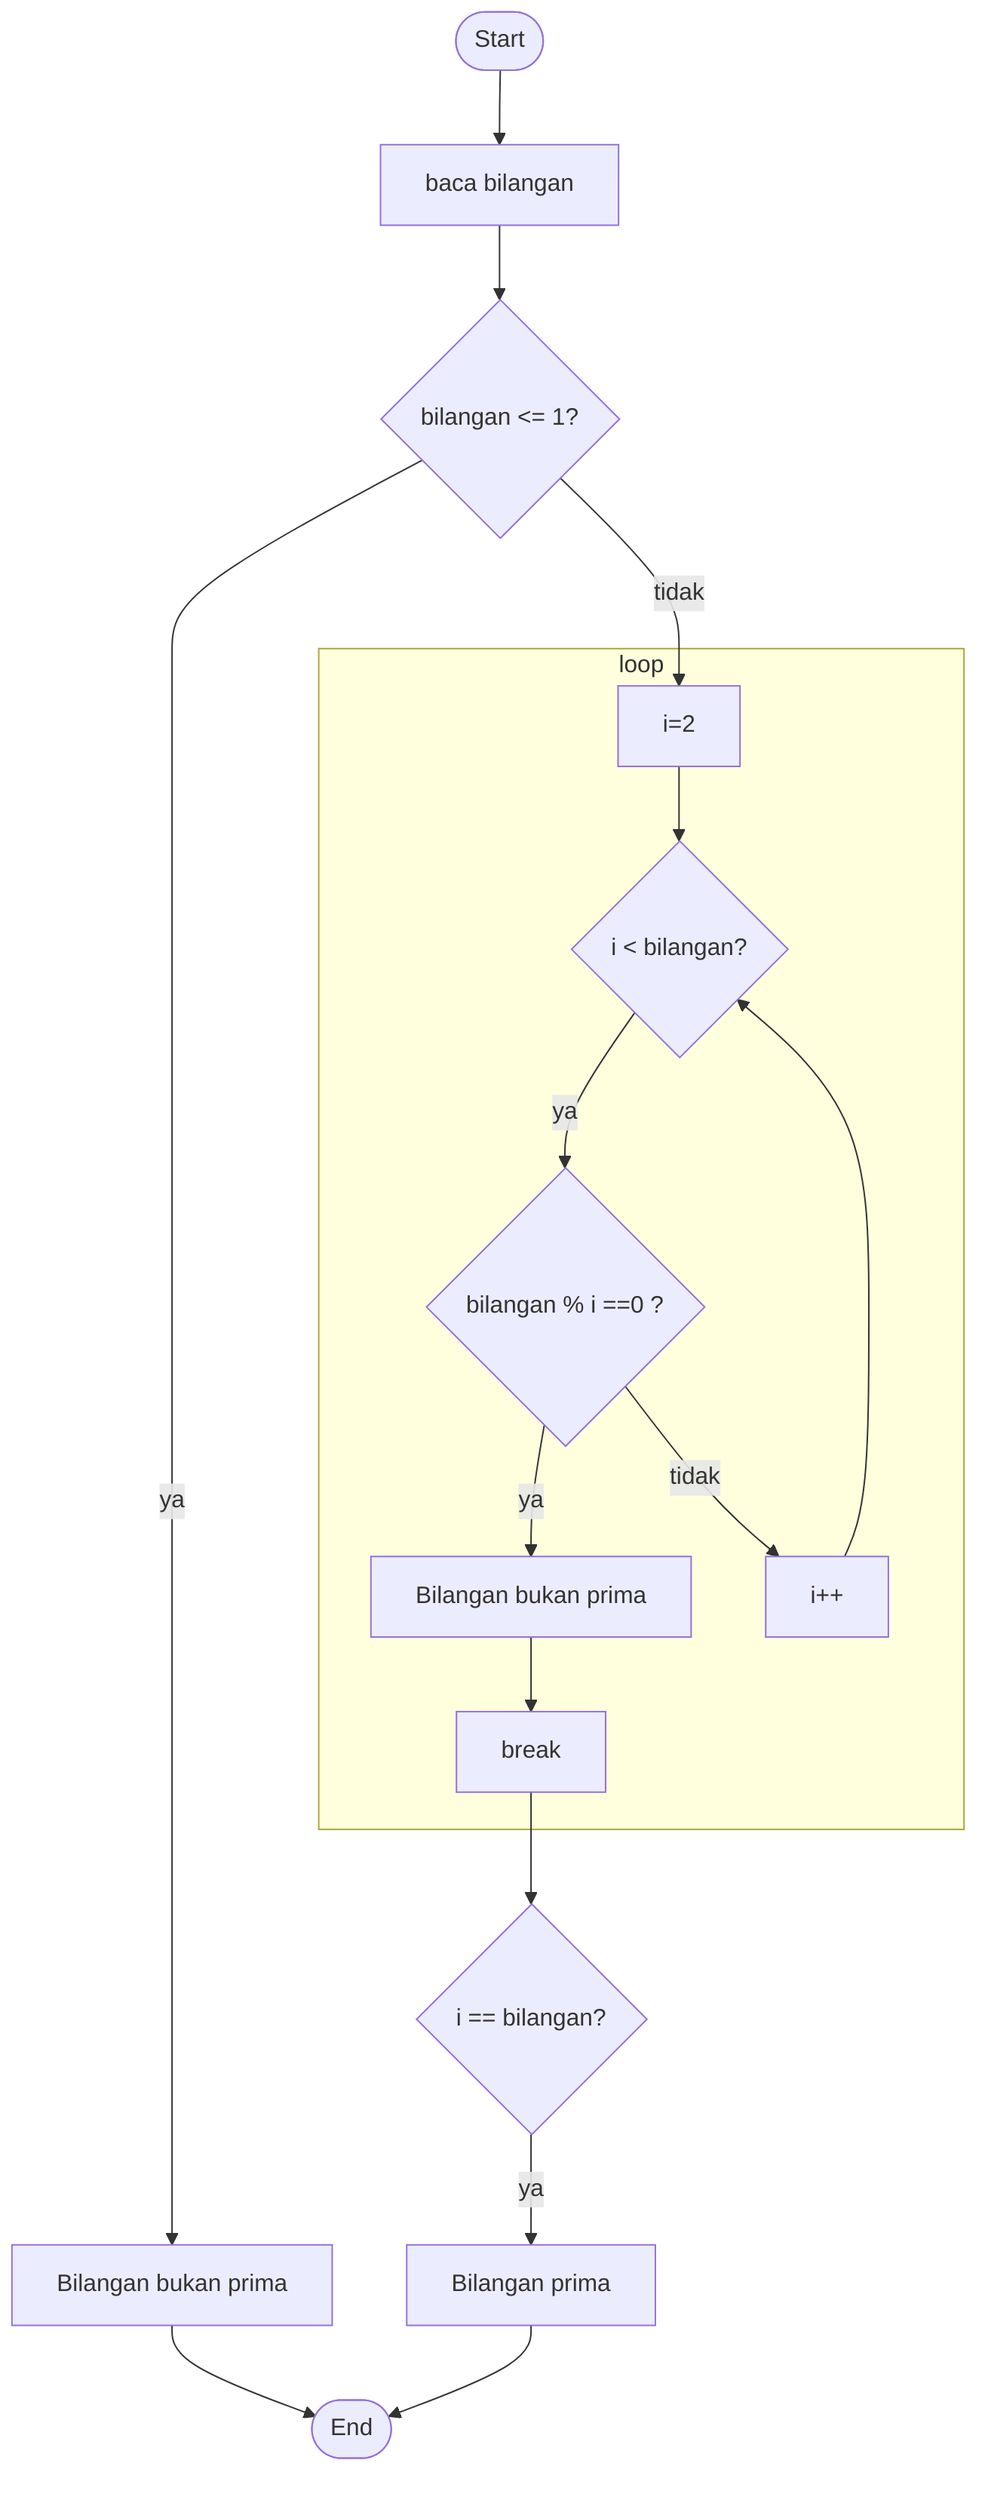 flowchart TB 
    A([Start]) --> B[baca bilangan]
    B --> C{bilangan <= 1?}
    C --ya--> D[Bilangan bukan prima]
    
    subgraph loop
        direction LR
        E[i=2] -->O{"i < bilangan?"} --ya--> F{bilangan % i ==0 ?}
        
        F --ya--> G[Bilangan bukan prima] --> I[break]
        F --tidak--> H[i++] ---> O
        end

    I --> J{i == bilangan?}
    J --ya--> K[Bilangan prima]
    C --tidak-->E

    
    D --> Z([End])
    K --> Z